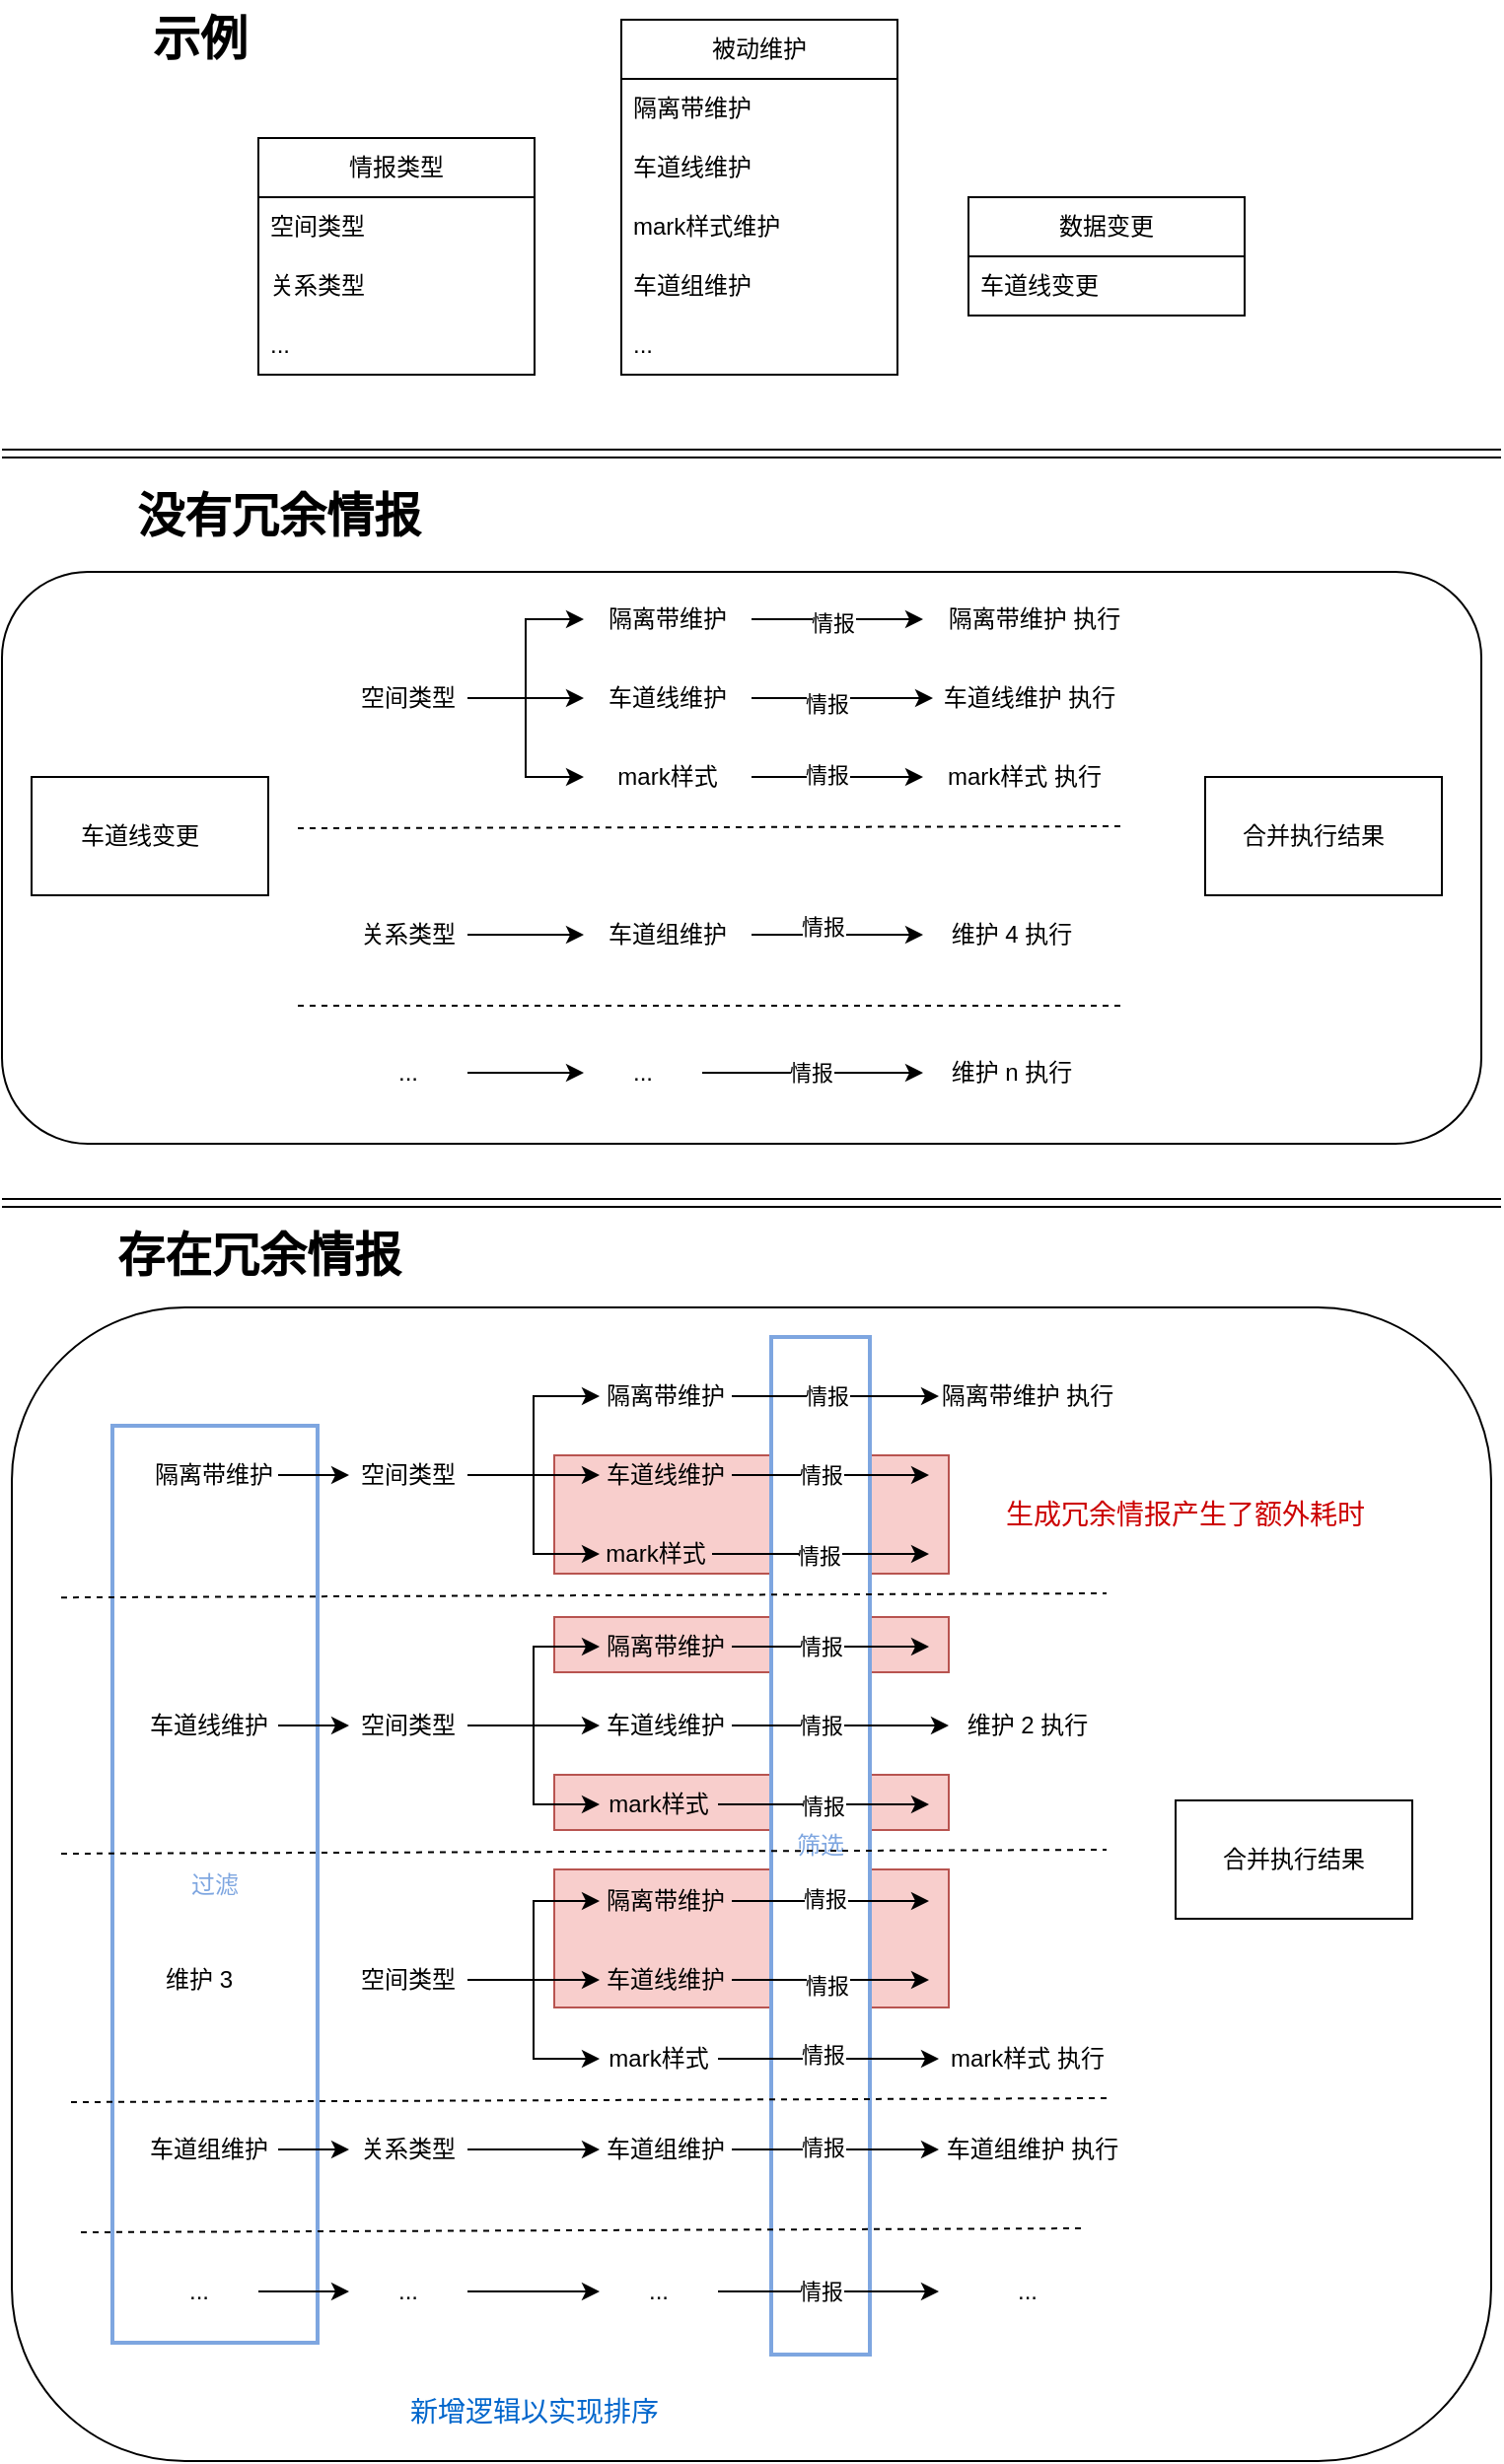 <mxfile version="22.0.8" type="github">
  <diagram id="C5RBs43oDa-KdzZeNtuy" name="Page-1">
    <mxGraphModel dx="1434" dy="796" grid="1" gridSize="10" guides="1" tooltips="1" connect="1" arrows="1" fold="1" page="1" pageScale="1" pageWidth="827" pageHeight="1169" math="0" shadow="0">
      <root>
        <mxCell id="WIyWlLk6GJQsqaUBKTNV-0" />
        <mxCell id="WIyWlLk6GJQsqaUBKTNV-1" parent="WIyWlLk6GJQsqaUBKTNV-0" />
        <mxCell id="J7u77pziyDC-r-UCUrzR-160" value="" style="rounded=1;whiteSpace=wrap;html=1;" parent="WIyWlLk6GJQsqaUBKTNV-1" vertex="1">
          <mxGeometry x="30" y="320" width="750" height="290" as="geometry" />
        </mxCell>
        <mxCell id="J7u77pziyDC-r-UCUrzR-161" value="" style="rounded=0;whiteSpace=wrap;html=1;" parent="WIyWlLk6GJQsqaUBKTNV-1" vertex="1">
          <mxGeometry x="640" y="424" width="120" height="60" as="geometry" />
        </mxCell>
        <mxCell id="J7u77pziyDC-r-UCUrzR-159" value="" style="rounded=1;whiteSpace=wrap;html=1;" parent="WIyWlLk6GJQsqaUBKTNV-1" vertex="1">
          <mxGeometry x="35" y="693" width="750" height="585" as="geometry" />
        </mxCell>
        <mxCell id="J7u77pziyDC-r-UCUrzR-156" value="" style="rounded=0;whiteSpace=wrap;html=1;fillColor=#f8cecc;strokeColor=#b85450;" parent="WIyWlLk6GJQsqaUBKTNV-1" vertex="1">
          <mxGeometry x="310" y="930" width="200" height="28" as="geometry" />
        </mxCell>
        <mxCell id="J7u77pziyDC-r-UCUrzR-155" value="" style="rounded=0;whiteSpace=wrap;html=1;fillColor=#f8cecc;strokeColor=#b85450;" parent="WIyWlLk6GJQsqaUBKTNV-1" vertex="1">
          <mxGeometry x="310" y="850" width="200" height="28" as="geometry" />
        </mxCell>
        <mxCell id="J7u77pziyDC-r-UCUrzR-154" value="" style="rounded=0;whiteSpace=wrap;html=1;fillColor=#f8cecc;strokeColor=#b85450;" parent="WIyWlLk6GJQsqaUBKTNV-1" vertex="1">
          <mxGeometry x="310" y="978" width="200" height="70" as="geometry" />
        </mxCell>
        <mxCell id="J7u77pziyDC-r-UCUrzR-153" value="" style="rounded=0;whiteSpace=wrap;html=1;fillColor=#f8cecc;strokeColor=#b85450;" parent="WIyWlLk6GJQsqaUBKTNV-1" vertex="1">
          <mxGeometry x="310" y="768" width="200" height="60" as="geometry" />
        </mxCell>
        <mxCell id="J7u77pziyDC-r-UCUrzR-152" value="筛选" style="rounded=0;whiteSpace=wrap;html=1;strokeColor=#7EA6E0;strokeWidth=2;fontColor=#7EA6E0;" parent="WIyWlLk6GJQsqaUBKTNV-1" vertex="1">
          <mxGeometry x="420" y="708" width="50" height="516" as="geometry" />
        </mxCell>
        <mxCell id="J7u77pziyDC-r-UCUrzR-151" value="&lt;font color=&quot;#7ea6e0&quot;&gt;过滤&lt;/font&gt;" style="rounded=0;whiteSpace=wrap;html=1;strokeColor=#7EA6E0;strokeWidth=2;" parent="WIyWlLk6GJQsqaUBKTNV-1" vertex="1">
          <mxGeometry x="86" y="753" width="104" height="465" as="geometry" />
        </mxCell>
        <object label="情报类型" id="J7u77pziyDC-r-UCUrzR-0">
          <mxCell style="swimlane;fontStyle=0;childLayout=stackLayout;horizontal=1;startSize=30;horizontalStack=0;resizeParent=1;resizeParentMax=0;resizeLast=0;collapsible=1;marginBottom=0;whiteSpace=wrap;html=1;" parent="WIyWlLk6GJQsqaUBKTNV-1" vertex="1">
            <mxGeometry x="160" y="100" width="140" height="120" as="geometry">
              <mxRectangle x="260" y="50" width="90" height="30" as="alternateBounds" />
            </mxGeometry>
          </mxCell>
        </object>
        <mxCell id="J7u77pziyDC-r-UCUrzR-1" value="空间类型" style="text;strokeColor=none;fillColor=none;align=left;verticalAlign=middle;spacingLeft=4;spacingRight=4;overflow=hidden;points=[[0,0.5],[1,0.5]];portConstraint=eastwest;rotatable=0;whiteSpace=wrap;html=1;" parent="J7u77pziyDC-r-UCUrzR-0" vertex="1">
          <mxGeometry y="30" width="140" height="30" as="geometry" />
        </mxCell>
        <mxCell id="J7u77pziyDC-r-UCUrzR-2" value="关系类型" style="text;strokeColor=none;fillColor=none;align=left;verticalAlign=middle;spacingLeft=4;spacingRight=4;overflow=hidden;points=[[0,0.5],[1,0.5]];portConstraint=eastwest;rotatable=0;whiteSpace=wrap;html=1;" parent="J7u77pziyDC-r-UCUrzR-0" vertex="1">
          <mxGeometry y="60" width="140" height="30" as="geometry" />
        </mxCell>
        <mxCell id="J7u77pziyDC-r-UCUrzR-3" value="..." style="text;strokeColor=none;fillColor=none;align=left;verticalAlign=middle;spacingLeft=4;spacingRight=4;overflow=hidden;points=[[0,0.5],[1,0.5]];portConstraint=eastwest;rotatable=0;whiteSpace=wrap;html=1;" parent="J7u77pziyDC-r-UCUrzR-0" vertex="1">
          <mxGeometry y="90" width="140" height="30" as="geometry" />
        </mxCell>
        <mxCell id="J7u77pziyDC-r-UCUrzR-4" value="被动维护" style="swimlane;fontStyle=0;childLayout=stackLayout;horizontal=1;startSize=30;horizontalStack=0;resizeParent=1;resizeParentMax=0;resizeLast=0;collapsible=1;marginBottom=0;whiteSpace=wrap;html=1;" parent="WIyWlLk6GJQsqaUBKTNV-1" vertex="1">
          <mxGeometry x="344" y="40" width="140" height="180" as="geometry" />
        </mxCell>
        <mxCell id="J7u77pziyDC-r-UCUrzR-5" value="隔离带维护" style="text;strokeColor=none;fillColor=none;align=left;verticalAlign=middle;spacingLeft=4;spacingRight=4;overflow=hidden;points=[[0,0.5],[1,0.5]];portConstraint=eastwest;rotatable=0;whiteSpace=wrap;html=1;" parent="J7u77pziyDC-r-UCUrzR-4" vertex="1">
          <mxGeometry y="30" width="140" height="30" as="geometry" />
        </mxCell>
        <mxCell id="J7u77pziyDC-r-UCUrzR-6" value="车道线维护" style="text;strokeColor=none;fillColor=none;align=left;verticalAlign=middle;spacingLeft=4;spacingRight=4;overflow=hidden;points=[[0,0.5],[1,0.5]];portConstraint=eastwest;rotatable=0;whiteSpace=wrap;html=1;" parent="J7u77pziyDC-r-UCUrzR-4" vertex="1">
          <mxGeometry y="60" width="140" height="30" as="geometry" />
        </mxCell>
        <mxCell id="J7u77pziyDC-r-UCUrzR-7" value="mark样式维护" style="text;strokeColor=none;fillColor=none;align=left;verticalAlign=middle;spacingLeft=4;spacingRight=4;overflow=hidden;points=[[0,0.5],[1,0.5]];portConstraint=eastwest;rotatable=0;whiteSpace=wrap;html=1;" parent="J7u77pziyDC-r-UCUrzR-4" vertex="1">
          <mxGeometry y="90" width="140" height="30" as="geometry" />
        </mxCell>
        <mxCell id="J7u77pziyDC-r-UCUrzR-12" value="车道组维护" style="text;strokeColor=none;fillColor=none;align=left;verticalAlign=middle;spacingLeft=4;spacingRight=4;overflow=hidden;points=[[0,0.5],[1,0.5]];portConstraint=eastwest;rotatable=0;whiteSpace=wrap;html=1;" parent="J7u77pziyDC-r-UCUrzR-4" vertex="1">
          <mxGeometry y="120" width="140" height="30" as="geometry" />
        </mxCell>
        <mxCell id="J7u77pziyDC-r-UCUrzR-11" value="..." style="text;strokeColor=none;fillColor=none;align=left;verticalAlign=middle;spacingLeft=4;spacingRight=4;overflow=hidden;points=[[0,0.5],[1,0.5]];portConstraint=eastwest;rotatable=0;whiteSpace=wrap;html=1;" parent="J7u77pziyDC-r-UCUrzR-4" vertex="1">
          <mxGeometry y="150" width="140" height="30" as="geometry" />
        </mxCell>
        <mxCell id="J7u77pziyDC-r-UCUrzR-13" value="数据变更" style="swimlane;fontStyle=0;childLayout=stackLayout;horizontal=1;startSize=30;horizontalStack=0;resizeParent=1;resizeParentMax=0;resizeLast=0;collapsible=1;marginBottom=0;whiteSpace=wrap;html=1;" parent="WIyWlLk6GJQsqaUBKTNV-1" vertex="1">
          <mxGeometry x="520" y="130" width="140" height="60" as="geometry" />
        </mxCell>
        <mxCell id="J7u77pziyDC-r-UCUrzR-14" value="车道线变更" style="text;strokeColor=none;fillColor=none;align=left;verticalAlign=middle;spacingLeft=4;spacingRight=4;overflow=hidden;points=[[0,0.5],[1,0.5]];portConstraint=eastwest;rotatable=0;whiteSpace=wrap;html=1;" parent="J7u77pziyDC-r-UCUrzR-13" vertex="1">
          <mxGeometry y="30" width="140" height="30" as="geometry" />
        </mxCell>
        <mxCell id="J7u77pziyDC-r-UCUrzR-38" style="edgeStyle=orthogonalEdgeStyle;rounded=0;orthogonalLoop=1;jettySize=auto;html=1;exitX=1;exitY=0.5;exitDx=0;exitDy=0;entryX=0;entryY=0.5;entryDx=0;entryDy=0;" parent="WIyWlLk6GJQsqaUBKTNV-1" source="J7u77pziyDC-r-UCUrzR-18" target="J7u77pziyDC-r-UCUrzR-21" edge="1">
          <mxGeometry relative="1" as="geometry" />
        </mxCell>
        <mxCell id="J7u77pziyDC-r-UCUrzR-18" value="空间类型" style="text;html=1;strokeColor=none;fillColor=none;align=center;verticalAlign=middle;whiteSpace=wrap;rounded=0;" parent="WIyWlLk6GJQsqaUBKTNV-1" vertex="1">
          <mxGeometry x="206" y="369" width="60" height="30" as="geometry" />
        </mxCell>
        <mxCell id="J7u77pziyDC-r-UCUrzR-36" style="edgeStyle=orthogonalEdgeStyle;rounded=0;orthogonalLoop=1;jettySize=auto;html=1;exitX=1;exitY=0.5;exitDx=0;exitDy=0;entryX=0;entryY=0.5;entryDx=0;entryDy=0;" parent="WIyWlLk6GJQsqaUBKTNV-1" source="J7u77pziyDC-r-UCUrzR-19" target="J7u77pziyDC-r-UCUrzR-24" edge="1">
          <mxGeometry relative="1" as="geometry" />
        </mxCell>
        <mxCell id="J7u77pziyDC-r-UCUrzR-19" value="关系类型" style="text;html=1;strokeColor=none;fillColor=none;align=center;verticalAlign=middle;whiteSpace=wrap;rounded=0;" parent="WIyWlLk6GJQsqaUBKTNV-1" vertex="1">
          <mxGeometry x="206" y="489" width="60" height="30" as="geometry" />
        </mxCell>
        <mxCell id="J7u77pziyDC-r-UCUrzR-37" style="edgeStyle=orthogonalEdgeStyle;rounded=0;orthogonalLoop=1;jettySize=auto;html=1;exitX=1;exitY=0.5;exitDx=0;exitDy=0;entryX=0;entryY=0.5;entryDx=0;entryDy=0;" parent="WIyWlLk6GJQsqaUBKTNV-1" source="J7u77pziyDC-r-UCUrzR-20" target="J7u77pziyDC-r-UCUrzR-25" edge="1">
          <mxGeometry relative="1" as="geometry" />
        </mxCell>
        <mxCell id="J7u77pziyDC-r-UCUrzR-20" value="..." style="text;html=1;strokeColor=none;fillColor=none;align=center;verticalAlign=middle;whiteSpace=wrap;rounded=0;" parent="WIyWlLk6GJQsqaUBKTNV-1" vertex="1">
          <mxGeometry x="206" y="559" width="60" height="30" as="geometry" />
        </mxCell>
        <mxCell id="J7u77pziyDC-r-UCUrzR-41" style="edgeStyle=orthogonalEdgeStyle;rounded=0;orthogonalLoop=1;jettySize=auto;html=1;exitX=1;exitY=0.5;exitDx=0;exitDy=0;entryX=0;entryY=0.5;entryDx=0;entryDy=0;" parent="WIyWlLk6GJQsqaUBKTNV-1" source="J7u77pziyDC-r-UCUrzR-21" target="J7u77pziyDC-r-UCUrzR-29" edge="1">
          <mxGeometry relative="1" as="geometry" />
        </mxCell>
        <mxCell id="SqXRmf9C6FIYz_qsP1Pk-2" value="情报" style="edgeLabel;html=1;align=center;verticalAlign=middle;resizable=0;points=[];" vertex="1" connectable="0" parent="J7u77pziyDC-r-UCUrzR-41">
          <mxGeometry x="-0.058" y="-2" relative="1" as="geometry">
            <mxPoint as="offset" />
          </mxGeometry>
        </mxCell>
        <mxCell id="J7u77pziyDC-r-UCUrzR-21" value="隔离带维护" style="text;html=1;strokeColor=none;fillColor=none;align=center;verticalAlign=middle;whiteSpace=wrap;rounded=0;" parent="WIyWlLk6GJQsqaUBKTNV-1" vertex="1">
          <mxGeometry x="325" y="329" width="85" height="30" as="geometry" />
        </mxCell>
        <mxCell id="J7u77pziyDC-r-UCUrzR-42" style="edgeStyle=orthogonalEdgeStyle;rounded=0;orthogonalLoop=1;jettySize=auto;html=1;exitX=1;exitY=0.5;exitDx=0;exitDy=0;entryX=0;entryY=0.5;entryDx=0;entryDy=0;" parent="WIyWlLk6GJQsqaUBKTNV-1" source="J7u77pziyDC-r-UCUrzR-22" target="J7u77pziyDC-r-UCUrzR-30" edge="1">
          <mxGeometry relative="1" as="geometry" />
        </mxCell>
        <mxCell id="SqXRmf9C6FIYz_qsP1Pk-3" value="情报" style="edgeLabel;html=1;align=center;verticalAlign=middle;resizable=0;points=[];" vertex="1" connectable="0" parent="J7u77pziyDC-r-UCUrzR-42">
          <mxGeometry x="-0.174" y="-3" relative="1" as="geometry">
            <mxPoint as="offset" />
          </mxGeometry>
        </mxCell>
        <mxCell id="J7u77pziyDC-r-UCUrzR-22" value="车道线维护" style="text;html=1;strokeColor=none;fillColor=none;align=center;verticalAlign=middle;whiteSpace=wrap;rounded=0;" parent="WIyWlLk6GJQsqaUBKTNV-1" vertex="1">
          <mxGeometry x="325" y="369" width="85" height="30" as="geometry" />
        </mxCell>
        <mxCell id="J7u77pziyDC-r-UCUrzR-43" style="edgeStyle=orthogonalEdgeStyle;rounded=0;orthogonalLoop=1;jettySize=auto;html=1;exitX=1;exitY=0.5;exitDx=0;exitDy=0;entryX=0;entryY=0.5;entryDx=0;entryDy=0;" parent="WIyWlLk6GJQsqaUBKTNV-1" source="J7u77pziyDC-r-UCUrzR-23" target="J7u77pziyDC-r-UCUrzR-31" edge="1">
          <mxGeometry relative="1" as="geometry" />
        </mxCell>
        <mxCell id="SqXRmf9C6FIYz_qsP1Pk-4" value="情报" style="edgeLabel;html=1;align=center;verticalAlign=middle;resizable=0;points=[];" vertex="1" connectable="0" parent="J7u77pziyDC-r-UCUrzR-43">
          <mxGeometry x="-0.126" y="1" relative="1" as="geometry">
            <mxPoint as="offset" />
          </mxGeometry>
        </mxCell>
        <mxCell id="J7u77pziyDC-r-UCUrzR-23" value="mark样式" style="text;html=1;strokeColor=none;fillColor=none;align=center;verticalAlign=middle;whiteSpace=wrap;rounded=0;" parent="WIyWlLk6GJQsqaUBKTNV-1" vertex="1">
          <mxGeometry x="325" y="409" width="85" height="30" as="geometry" />
        </mxCell>
        <mxCell id="J7u77pziyDC-r-UCUrzR-49" style="edgeStyle=orthogonalEdgeStyle;rounded=0;orthogonalLoop=1;jettySize=auto;html=1;exitX=1;exitY=0.5;exitDx=0;exitDy=0;entryX=0;entryY=0.5;entryDx=0;entryDy=0;" parent="WIyWlLk6GJQsqaUBKTNV-1" source="J7u77pziyDC-r-UCUrzR-24" target="J7u77pziyDC-r-UCUrzR-47" edge="1">
          <mxGeometry relative="1" as="geometry" />
        </mxCell>
        <mxCell id="SqXRmf9C6FIYz_qsP1Pk-5" value="情报" style="edgeLabel;html=1;align=center;verticalAlign=middle;resizable=0;points=[];" vertex="1" connectable="0" parent="J7u77pziyDC-r-UCUrzR-49">
          <mxGeometry x="-0.179" y="4" relative="1" as="geometry">
            <mxPoint as="offset" />
          </mxGeometry>
        </mxCell>
        <mxCell id="J7u77pziyDC-r-UCUrzR-24" value="车道组维护" style="text;html=1;strokeColor=none;fillColor=none;align=center;verticalAlign=middle;whiteSpace=wrap;rounded=0;" parent="WIyWlLk6GJQsqaUBKTNV-1" vertex="1">
          <mxGeometry x="325" y="489" width="85" height="30" as="geometry" />
        </mxCell>
        <mxCell id="J7u77pziyDC-r-UCUrzR-50" style="edgeStyle=orthogonalEdgeStyle;rounded=0;orthogonalLoop=1;jettySize=auto;html=1;exitX=1;exitY=0.5;exitDx=0;exitDy=0;entryX=0;entryY=0.5;entryDx=0;entryDy=0;" parent="WIyWlLk6GJQsqaUBKTNV-1" source="J7u77pziyDC-r-UCUrzR-25" target="J7u77pziyDC-r-UCUrzR-48" edge="1">
          <mxGeometry relative="1" as="geometry" />
        </mxCell>
        <mxCell id="SqXRmf9C6FIYz_qsP1Pk-6" value="情报" style="edgeLabel;html=1;align=center;verticalAlign=middle;resizable=0;points=[];" vertex="1" connectable="0" parent="J7u77pziyDC-r-UCUrzR-50">
          <mxGeometry x="-0.018" relative="1" as="geometry">
            <mxPoint as="offset" />
          </mxGeometry>
        </mxCell>
        <mxCell id="J7u77pziyDC-r-UCUrzR-25" value="..." style="text;html=1;strokeColor=none;fillColor=none;align=center;verticalAlign=middle;whiteSpace=wrap;rounded=0;" parent="WIyWlLk6GJQsqaUBKTNV-1" vertex="1">
          <mxGeometry x="325" y="559" width="60" height="30" as="geometry" />
        </mxCell>
        <mxCell id="J7u77pziyDC-r-UCUrzR-29" value="隔离带维护 执行" style="text;html=1;strokeColor=none;fillColor=none;align=center;verticalAlign=middle;whiteSpace=wrap;rounded=0;" parent="WIyWlLk6GJQsqaUBKTNV-1" vertex="1">
          <mxGeometry x="497" y="329" width="113" height="30" as="geometry" />
        </mxCell>
        <mxCell id="J7u77pziyDC-r-UCUrzR-30" value="车道线维护 执行" style="text;html=1;strokeColor=none;fillColor=none;align=center;verticalAlign=middle;whiteSpace=wrap;rounded=0;" parent="WIyWlLk6GJQsqaUBKTNV-1" vertex="1">
          <mxGeometry x="502" y="369" width="98" height="30" as="geometry" />
        </mxCell>
        <mxCell id="J7u77pziyDC-r-UCUrzR-31" value="mark样式 执行" style="text;html=1;strokeColor=none;fillColor=none;align=center;verticalAlign=middle;whiteSpace=wrap;rounded=0;" parent="WIyWlLk6GJQsqaUBKTNV-1" vertex="1">
          <mxGeometry x="497" y="409" width="103" height="30" as="geometry" />
        </mxCell>
        <mxCell id="J7u77pziyDC-r-UCUrzR-32" value="合并执行结果" style="text;html=1;strokeColor=none;fillColor=none;align=center;verticalAlign=middle;whiteSpace=wrap;rounded=0;" parent="WIyWlLk6GJQsqaUBKTNV-1" vertex="1">
          <mxGeometry x="650" y="439" width="90" height="30" as="geometry" />
        </mxCell>
        <mxCell id="J7u77pziyDC-r-UCUrzR-39" style="edgeStyle=orthogonalEdgeStyle;rounded=0;orthogonalLoop=1;jettySize=auto;html=1;exitX=1;exitY=0.5;exitDx=0;exitDy=0;entryX=0;entryY=0.5;entryDx=0;entryDy=0;" parent="WIyWlLk6GJQsqaUBKTNV-1" source="J7u77pziyDC-r-UCUrzR-18" target="J7u77pziyDC-r-UCUrzR-22" edge="1">
          <mxGeometry relative="1" as="geometry">
            <mxPoint x="184.5" y="384" as="sourcePoint" />
            <mxPoint x="295" y="369" as="targetPoint" />
          </mxGeometry>
        </mxCell>
        <mxCell id="J7u77pziyDC-r-UCUrzR-40" style="edgeStyle=orthogonalEdgeStyle;rounded=0;orthogonalLoop=1;jettySize=auto;html=1;exitX=1;exitY=0.5;exitDx=0;exitDy=0;entryX=0;entryY=0.5;entryDx=0;entryDy=0;" parent="WIyWlLk6GJQsqaUBKTNV-1" source="J7u77pziyDC-r-UCUrzR-18" target="J7u77pziyDC-r-UCUrzR-23" edge="1">
          <mxGeometry relative="1" as="geometry">
            <mxPoint x="195" y="384" as="sourcePoint" />
            <mxPoint x="335" y="394" as="targetPoint" />
          </mxGeometry>
        </mxCell>
        <mxCell id="J7u77pziyDC-r-UCUrzR-47" value="维护 4 执行" style="text;html=1;strokeColor=none;fillColor=none;align=center;verticalAlign=middle;whiteSpace=wrap;rounded=0;" parent="WIyWlLk6GJQsqaUBKTNV-1" vertex="1">
          <mxGeometry x="497" y="489" width="90" height="30" as="geometry" />
        </mxCell>
        <mxCell id="J7u77pziyDC-r-UCUrzR-48" value="维护 n 执行" style="text;html=1;strokeColor=none;fillColor=none;align=center;verticalAlign=middle;whiteSpace=wrap;rounded=0;" parent="WIyWlLk6GJQsqaUBKTNV-1" vertex="1">
          <mxGeometry x="497" y="559" width="90" height="30" as="geometry" />
        </mxCell>
        <mxCell id="J7u77pziyDC-r-UCUrzR-56" value="" style="endArrow=none;dashed=1;html=1;rounded=0;" parent="WIyWlLk6GJQsqaUBKTNV-1" edge="1">
          <mxGeometry width="50" height="50" relative="1" as="geometry">
            <mxPoint x="180" y="450" as="sourcePoint" />
            <mxPoint x="600" y="449" as="targetPoint" />
          </mxGeometry>
        </mxCell>
        <mxCell id="J7u77pziyDC-r-UCUrzR-63" value="" style="endArrow=none;dashed=1;html=1;rounded=0;" parent="WIyWlLk6GJQsqaUBKTNV-1" edge="1">
          <mxGeometry width="50" height="50" relative="1" as="geometry">
            <mxPoint x="180" y="540" as="sourcePoint" />
            <mxPoint x="600" y="540" as="targetPoint" />
          </mxGeometry>
        </mxCell>
        <mxCell id="J7u77pziyDC-r-UCUrzR-67" style="edgeStyle=orthogonalEdgeStyle;rounded=0;orthogonalLoop=1;jettySize=auto;html=1;exitX=1;exitY=0.5;exitDx=0;exitDy=0;entryX=0;entryY=0.5;entryDx=0;entryDy=0;" parent="WIyWlLk6GJQsqaUBKTNV-1" source="J7u77pziyDC-r-UCUrzR-68" target="J7u77pziyDC-r-UCUrzR-74" edge="1">
          <mxGeometry relative="1" as="geometry" />
        </mxCell>
        <mxCell id="J7u77pziyDC-r-UCUrzR-68" value="空间类型" style="text;html=1;strokeColor=none;fillColor=none;align=center;verticalAlign=middle;whiteSpace=wrap;rounded=0;" parent="WIyWlLk6GJQsqaUBKTNV-1" vertex="1">
          <mxGeometry x="206" y="763" width="60" height="30" as="geometry" />
        </mxCell>
        <mxCell id="J7u77pziyDC-r-UCUrzR-73" style="edgeStyle=orthogonalEdgeStyle;rounded=0;orthogonalLoop=1;jettySize=auto;html=1;exitX=1;exitY=0.5;exitDx=0;exitDy=0;entryX=0;entryY=0.5;entryDx=0;entryDy=0;" parent="WIyWlLk6GJQsqaUBKTNV-1" source="J7u77pziyDC-r-UCUrzR-74" target="J7u77pziyDC-r-UCUrzR-84" edge="1">
          <mxGeometry relative="1" as="geometry" />
        </mxCell>
        <mxCell id="SqXRmf9C6FIYz_qsP1Pk-7" value="情报" style="edgeLabel;html=1;align=center;verticalAlign=middle;resizable=0;points=[];" vertex="1" connectable="0" parent="J7u77pziyDC-r-UCUrzR-73">
          <mxGeometry x="-0.036" relative="1" as="geometry">
            <mxPoint x="-3" as="offset" />
          </mxGeometry>
        </mxCell>
        <mxCell id="J7u77pziyDC-r-UCUrzR-74" value="隔离带维护" style="text;html=1;strokeColor=none;fillColor=none;align=center;verticalAlign=middle;whiteSpace=wrap;rounded=0;" parent="WIyWlLk6GJQsqaUBKTNV-1" vertex="1">
          <mxGeometry x="333" y="723" width="67" height="30" as="geometry" />
        </mxCell>
        <mxCell id="SqXRmf9C6FIYz_qsP1Pk-18" style="edgeStyle=orthogonalEdgeStyle;rounded=0;orthogonalLoop=1;jettySize=auto;html=1;exitX=1;exitY=0.5;exitDx=0;exitDy=0;" edge="1" parent="WIyWlLk6GJQsqaUBKTNV-1" source="J7u77pziyDC-r-UCUrzR-76">
          <mxGeometry relative="1" as="geometry">
            <mxPoint x="500" y="778" as="targetPoint" />
          </mxGeometry>
        </mxCell>
        <mxCell id="SqXRmf9C6FIYz_qsP1Pk-20" value="情报" style="edgeLabel;html=1;align=center;verticalAlign=middle;resizable=0;points=[];" vertex="1" connectable="0" parent="SqXRmf9C6FIYz_qsP1Pk-18">
          <mxGeometry x="-0.107" relative="1" as="geometry">
            <mxPoint as="offset" />
          </mxGeometry>
        </mxCell>
        <mxCell id="J7u77pziyDC-r-UCUrzR-76" value="车道线维护" style="text;html=1;strokeColor=none;fillColor=none;align=center;verticalAlign=middle;whiteSpace=wrap;rounded=0;" parent="WIyWlLk6GJQsqaUBKTNV-1" vertex="1">
          <mxGeometry x="333" y="763" width="67" height="30" as="geometry" />
        </mxCell>
        <mxCell id="SqXRmf9C6FIYz_qsP1Pk-19" style="edgeStyle=orthogonalEdgeStyle;rounded=0;orthogonalLoop=1;jettySize=auto;html=1;exitX=1;exitY=0.5;exitDx=0;exitDy=0;" edge="1" parent="WIyWlLk6GJQsqaUBKTNV-1" source="J7u77pziyDC-r-UCUrzR-78">
          <mxGeometry relative="1" as="geometry">
            <mxPoint x="500" y="818" as="targetPoint" />
          </mxGeometry>
        </mxCell>
        <mxCell id="SqXRmf9C6FIYz_qsP1Pk-21" value="情报" style="edgeLabel;html=1;align=center;verticalAlign=middle;resizable=0;points=[];" vertex="1" connectable="0" parent="SqXRmf9C6FIYz_qsP1Pk-19">
          <mxGeometry x="-0.033" y="-1" relative="1" as="geometry">
            <mxPoint as="offset" />
          </mxGeometry>
        </mxCell>
        <mxCell id="J7u77pziyDC-r-UCUrzR-78" value="mark样式" style="text;html=1;strokeColor=none;fillColor=none;align=center;verticalAlign=middle;whiteSpace=wrap;rounded=0;" parent="WIyWlLk6GJQsqaUBKTNV-1" vertex="1">
          <mxGeometry x="333" y="803" width="57" height="30" as="geometry" />
        </mxCell>
        <mxCell id="J7u77pziyDC-r-UCUrzR-84" value="隔离带维护 执行" style="text;html=1;strokeColor=none;fillColor=none;align=center;verticalAlign=middle;whiteSpace=wrap;rounded=0;" parent="WIyWlLk6GJQsqaUBKTNV-1" vertex="1">
          <mxGeometry x="505" y="723" width="90" height="30" as="geometry" />
        </mxCell>
        <mxCell id="J7u77pziyDC-r-UCUrzR-90" style="edgeStyle=orthogonalEdgeStyle;rounded=0;orthogonalLoop=1;jettySize=auto;html=1;exitX=1;exitY=0.5;exitDx=0;exitDy=0;entryX=0;entryY=0.5;entryDx=0;entryDy=0;" parent="WIyWlLk6GJQsqaUBKTNV-1" source="J7u77pziyDC-r-UCUrzR-68" target="J7u77pziyDC-r-UCUrzR-76" edge="1">
          <mxGeometry relative="1" as="geometry">
            <mxPoint x="192.5" y="778" as="sourcePoint" />
            <mxPoint x="303" y="763" as="targetPoint" />
          </mxGeometry>
        </mxCell>
        <mxCell id="J7u77pziyDC-r-UCUrzR-91" style="edgeStyle=orthogonalEdgeStyle;rounded=0;orthogonalLoop=1;jettySize=auto;html=1;exitX=1;exitY=0.5;exitDx=0;exitDy=0;entryX=0;entryY=0.5;entryDx=0;entryDy=0;" parent="WIyWlLk6GJQsqaUBKTNV-1" source="J7u77pziyDC-r-UCUrzR-68" target="J7u77pziyDC-r-UCUrzR-78" edge="1">
          <mxGeometry relative="1" as="geometry">
            <mxPoint x="203" y="778" as="sourcePoint" />
            <mxPoint x="343" y="788" as="targetPoint" />
          </mxGeometry>
        </mxCell>
        <mxCell id="J7u77pziyDC-r-UCUrzR-96" value="" style="endArrow=none;dashed=1;html=1;rounded=0;" parent="WIyWlLk6GJQsqaUBKTNV-1" edge="1">
          <mxGeometry width="50" height="50" relative="1" as="geometry">
            <mxPoint x="60" y="840.09" as="sourcePoint" />
            <mxPoint x="590" y="838" as="targetPoint" />
          </mxGeometry>
        </mxCell>
        <mxCell id="J7u77pziyDC-r-UCUrzR-97" value="" style="endArrow=none;dashed=1;html=1;rounded=0;" parent="WIyWlLk6GJQsqaUBKTNV-1" edge="1">
          <mxGeometry width="50" height="50" relative="1" as="geometry">
            <mxPoint x="60" y="970" as="sourcePoint" />
            <mxPoint x="590" y="968" as="targetPoint" />
          </mxGeometry>
        </mxCell>
        <mxCell id="J7u77pziyDC-r-UCUrzR-103" style="edgeStyle=orthogonalEdgeStyle;rounded=0;orthogonalLoop=1;jettySize=auto;html=1;exitX=1;exitY=0.5;exitDx=0;exitDy=0;entryX=0;entryY=0.5;entryDx=0;entryDy=0;" parent="WIyWlLk6GJQsqaUBKTNV-1" source="J7u77pziyDC-r-UCUrzR-98" target="J7u77pziyDC-r-UCUrzR-68" edge="1">
          <mxGeometry relative="1" as="geometry" />
        </mxCell>
        <mxCell id="J7u77pziyDC-r-UCUrzR-98" value="隔离带维护" style="text;html=1;strokeColor=none;fillColor=none;align=center;verticalAlign=middle;whiteSpace=wrap;rounded=0;" parent="WIyWlLk6GJQsqaUBKTNV-1" vertex="1">
          <mxGeometry x="105" y="763" width="65" height="30" as="geometry" />
        </mxCell>
        <mxCell id="J7u77pziyDC-r-UCUrzR-104" style="edgeStyle=orthogonalEdgeStyle;rounded=0;orthogonalLoop=1;jettySize=auto;html=1;exitX=1;exitY=0.5;exitDx=0;exitDy=0;entryX=0;entryY=0.5;entryDx=0;entryDy=0;" parent="WIyWlLk6GJQsqaUBKTNV-1" source="J7u77pziyDC-r-UCUrzR-99" edge="1">
          <mxGeometry relative="1" as="geometry">
            <mxPoint x="206" y="905" as="targetPoint" />
          </mxGeometry>
        </mxCell>
        <mxCell id="J7u77pziyDC-r-UCUrzR-99" value="车道线维护" style="text;html=1;strokeColor=none;fillColor=none;align=center;verticalAlign=middle;whiteSpace=wrap;rounded=0;" parent="WIyWlLk6GJQsqaUBKTNV-1" vertex="1">
          <mxGeometry x="100" y="890" width="70" height="30" as="geometry" />
        </mxCell>
        <mxCell id="J7u77pziyDC-r-UCUrzR-100" value="维护 3" style="text;html=1;strokeColor=none;fillColor=none;align=center;verticalAlign=middle;whiteSpace=wrap;rounded=0;" parent="WIyWlLk6GJQsqaUBKTNV-1" vertex="1">
          <mxGeometry x="100" y="1019" width="60" height="30" as="geometry" />
        </mxCell>
        <mxCell id="J7u77pziyDC-r-UCUrzR-143" style="edgeStyle=orthogonalEdgeStyle;rounded=0;orthogonalLoop=1;jettySize=auto;html=1;exitX=1;exitY=0.5;exitDx=0;exitDy=0;entryX=0;entryY=0.5;entryDx=0;entryDy=0;" parent="WIyWlLk6GJQsqaUBKTNV-1" source="J7u77pziyDC-r-UCUrzR-101" target="J7u77pziyDC-r-UCUrzR-106" edge="1">
          <mxGeometry relative="1" as="geometry" />
        </mxCell>
        <mxCell id="J7u77pziyDC-r-UCUrzR-101" value="车道组维护" style="text;html=1;strokeColor=none;fillColor=none;align=center;verticalAlign=middle;whiteSpace=wrap;rounded=0;" parent="WIyWlLk6GJQsqaUBKTNV-1" vertex="1">
          <mxGeometry x="100" y="1105" width="70" height="30" as="geometry" />
        </mxCell>
        <mxCell id="J7u77pziyDC-r-UCUrzR-144" style="edgeStyle=orthogonalEdgeStyle;rounded=0;orthogonalLoop=1;jettySize=auto;html=1;exitX=1;exitY=0.5;exitDx=0;exitDy=0;entryX=0;entryY=0.5;entryDx=0;entryDy=0;" parent="WIyWlLk6GJQsqaUBKTNV-1" source="J7u77pziyDC-r-UCUrzR-102" target="J7u77pziyDC-r-UCUrzR-108" edge="1">
          <mxGeometry relative="1" as="geometry" />
        </mxCell>
        <mxCell id="J7u77pziyDC-r-UCUrzR-102" value="..." style="text;html=1;strokeColor=none;fillColor=none;align=center;verticalAlign=middle;whiteSpace=wrap;rounded=0;" parent="WIyWlLk6GJQsqaUBKTNV-1" vertex="1">
          <mxGeometry x="100" y="1177" width="60" height="30" as="geometry" />
        </mxCell>
        <mxCell id="J7u77pziyDC-r-UCUrzR-105" style="edgeStyle=orthogonalEdgeStyle;rounded=0;orthogonalLoop=1;jettySize=auto;html=1;exitX=1;exitY=0.5;exitDx=0;exitDy=0;entryX=0;entryY=0.5;entryDx=0;entryDy=0;" parent="WIyWlLk6GJQsqaUBKTNV-1" source="J7u77pziyDC-r-UCUrzR-106" target="J7u77pziyDC-r-UCUrzR-110" edge="1">
          <mxGeometry relative="1" as="geometry" />
        </mxCell>
        <mxCell id="J7u77pziyDC-r-UCUrzR-106" value="关系类型" style="text;html=1;strokeColor=none;fillColor=none;align=center;verticalAlign=middle;whiteSpace=wrap;rounded=0;" parent="WIyWlLk6GJQsqaUBKTNV-1" vertex="1">
          <mxGeometry x="206" y="1105" width="60" height="30" as="geometry" />
        </mxCell>
        <mxCell id="J7u77pziyDC-r-UCUrzR-107" style="edgeStyle=orthogonalEdgeStyle;rounded=0;orthogonalLoop=1;jettySize=auto;html=1;exitX=1;exitY=0.5;exitDx=0;exitDy=0;entryX=0;entryY=0.5;entryDx=0;entryDy=0;" parent="WIyWlLk6GJQsqaUBKTNV-1" source="J7u77pziyDC-r-UCUrzR-108" target="J7u77pziyDC-r-UCUrzR-112" edge="1">
          <mxGeometry relative="1" as="geometry" />
        </mxCell>
        <mxCell id="J7u77pziyDC-r-UCUrzR-108" value="..." style="text;html=1;strokeColor=none;fillColor=none;align=center;verticalAlign=middle;whiteSpace=wrap;rounded=0;" parent="WIyWlLk6GJQsqaUBKTNV-1" vertex="1">
          <mxGeometry x="206" y="1177" width="60" height="30" as="geometry" />
        </mxCell>
        <mxCell id="J7u77pziyDC-r-UCUrzR-109" style="edgeStyle=orthogonalEdgeStyle;rounded=0;orthogonalLoop=1;jettySize=auto;html=1;exitX=1;exitY=0.5;exitDx=0;exitDy=0;entryX=0;entryY=0.5;entryDx=0;entryDy=0;" parent="WIyWlLk6GJQsqaUBKTNV-1" source="J7u77pziyDC-r-UCUrzR-110" target="J7u77pziyDC-r-UCUrzR-113" edge="1">
          <mxGeometry relative="1" as="geometry" />
        </mxCell>
        <mxCell id="SqXRmf9C6FIYz_qsP1Pk-36" value="情报" style="edgeLabel;html=1;align=center;verticalAlign=middle;resizable=0;points=[];" vertex="1" connectable="0" parent="J7u77pziyDC-r-UCUrzR-109">
          <mxGeometry x="-0.124" y="1" relative="1" as="geometry">
            <mxPoint as="offset" />
          </mxGeometry>
        </mxCell>
        <mxCell id="J7u77pziyDC-r-UCUrzR-110" value="车道组维护" style="text;html=1;strokeColor=none;fillColor=none;align=center;verticalAlign=middle;whiteSpace=wrap;rounded=0;" parent="WIyWlLk6GJQsqaUBKTNV-1" vertex="1">
          <mxGeometry x="333" y="1105" width="67" height="30" as="geometry" />
        </mxCell>
        <mxCell id="J7u77pziyDC-r-UCUrzR-111" style="edgeStyle=orthogonalEdgeStyle;rounded=0;orthogonalLoop=1;jettySize=auto;html=1;exitX=1;exitY=0.5;exitDx=0;exitDy=0;entryX=0;entryY=0.5;entryDx=0;entryDy=0;" parent="WIyWlLk6GJQsqaUBKTNV-1" source="J7u77pziyDC-r-UCUrzR-112" target="J7u77pziyDC-r-UCUrzR-114" edge="1">
          <mxGeometry relative="1" as="geometry" />
        </mxCell>
        <mxCell id="SqXRmf9C6FIYz_qsP1Pk-37" value="情报" style="edgeLabel;html=1;align=center;verticalAlign=middle;resizable=0;points=[];" vertex="1" connectable="0" parent="J7u77pziyDC-r-UCUrzR-111">
          <mxGeometry x="-0.071" relative="1" as="geometry">
            <mxPoint as="offset" />
          </mxGeometry>
        </mxCell>
        <mxCell id="J7u77pziyDC-r-UCUrzR-112" value="..." style="text;html=1;strokeColor=none;fillColor=none;align=center;verticalAlign=middle;whiteSpace=wrap;rounded=0;" parent="WIyWlLk6GJQsqaUBKTNV-1" vertex="1">
          <mxGeometry x="333" y="1177" width="60" height="30" as="geometry" />
        </mxCell>
        <mxCell id="J7u77pziyDC-r-UCUrzR-113" value="车道组维护&amp;nbsp;执行" style="text;html=1;strokeColor=none;fillColor=none;align=center;verticalAlign=middle;whiteSpace=wrap;rounded=0;" parent="WIyWlLk6GJQsqaUBKTNV-1" vertex="1">
          <mxGeometry x="505" y="1105" width="95" height="30" as="geometry" />
        </mxCell>
        <mxCell id="J7u77pziyDC-r-UCUrzR-114" value="..." style="text;html=1;strokeColor=none;fillColor=none;align=center;verticalAlign=middle;whiteSpace=wrap;rounded=0;" parent="WIyWlLk6GJQsqaUBKTNV-1" vertex="1">
          <mxGeometry x="505" y="1177" width="90" height="30" as="geometry" />
        </mxCell>
        <mxCell id="J7u77pziyDC-r-UCUrzR-115" style="edgeStyle=orthogonalEdgeStyle;rounded=0;orthogonalLoop=1;jettySize=auto;html=1;exitX=1;exitY=0.5;exitDx=0;exitDy=0;entryX=0;entryY=0.5;entryDx=0;entryDy=0;" parent="WIyWlLk6GJQsqaUBKTNV-1" source="J7u77pziyDC-r-UCUrzR-116" target="J7u77pziyDC-r-UCUrzR-118" edge="1">
          <mxGeometry relative="1" as="geometry" />
        </mxCell>
        <mxCell id="J7u77pziyDC-r-UCUrzR-116" value="空间类型" style="text;html=1;strokeColor=none;fillColor=none;align=center;verticalAlign=middle;whiteSpace=wrap;rounded=0;" parent="WIyWlLk6GJQsqaUBKTNV-1" vertex="1">
          <mxGeometry x="206" y="890" width="60" height="30" as="geometry" />
        </mxCell>
        <mxCell id="SqXRmf9C6FIYz_qsP1Pk-26" style="edgeStyle=orthogonalEdgeStyle;rounded=0;orthogonalLoop=1;jettySize=auto;html=1;exitX=1;exitY=0.5;exitDx=0;exitDy=0;" edge="1" parent="WIyWlLk6GJQsqaUBKTNV-1" source="J7u77pziyDC-r-UCUrzR-118">
          <mxGeometry relative="1" as="geometry">
            <mxPoint x="500" y="865" as="targetPoint" />
          </mxGeometry>
        </mxCell>
        <mxCell id="SqXRmf9C6FIYz_qsP1Pk-27" value="情报" style="edgeLabel;html=1;align=center;verticalAlign=middle;resizable=0;points=[];" vertex="1" connectable="0" parent="SqXRmf9C6FIYz_qsP1Pk-26">
          <mxGeometry x="-0.104" relative="1" as="geometry">
            <mxPoint as="offset" />
          </mxGeometry>
        </mxCell>
        <mxCell id="J7u77pziyDC-r-UCUrzR-118" value="隔离带维护" style="text;html=1;strokeColor=none;fillColor=none;align=center;verticalAlign=middle;whiteSpace=wrap;rounded=0;" parent="WIyWlLk6GJQsqaUBKTNV-1" vertex="1">
          <mxGeometry x="333" y="850" width="67" height="30" as="geometry" />
        </mxCell>
        <mxCell id="J7u77pziyDC-r-UCUrzR-119" style="edgeStyle=orthogonalEdgeStyle;rounded=0;orthogonalLoop=1;jettySize=auto;html=1;exitX=1;exitY=0.5;exitDx=0;exitDy=0;entryX=0;entryY=0.5;entryDx=0;entryDy=0;" parent="WIyWlLk6GJQsqaUBKTNV-1" source="J7u77pziyDC-r-UCUrzR-120" target="J7u77pziyDC-r-UCUrzR-124" edge="1">
          <mxGeometry relative="1" as="geometry" />
        </mxCell>
        <mxCell id="SqXRmf9C6FIYz_qsP1Pk-28" value="情报" style="edgeLabel;html=1;align=center;verticalAlign=middle;resizable=0;points=[];" vertex="1" connectable="0" parent="J7u77pziyDC-r-UCUrzR-119">
          <mxGeometry x="-0.182" relative="1" as="geometry">
            <mxPoint as="offset" />
          </mxGeometry>
        </mxCell>
        <mxCell id="J7u77pziyDC-r-UCUrzR-120" value="车道线维护" style="text;html=1;strokeColor=none;fillColor=none;align=center;verticalAlign=middle;whiteSpace=wrap;rounded=0;" parent="WIyWlLk6GJQsqaUBKTNV-1" vertex="1">
          <mxGeometry x="333" y="890" width="67" height="30" as="geometry" />
        </mxCell>
        <mxCell id="SqXRmf9C6FIYz_qsP1Pk-29" style="edgeStyle=orthogonalEdgeStyle;rounded=0;orthogonalLoop=1;jettySize=auto;html=1;exitX=1;exitY=0.5;exitDx=0;exitDy=0;" edge="1" parent="WIyWlLk6GJQsqaUBKTNV-1" source="J7u77pziyDC-r-UCUrzR-122">
          <mxGeometry relative="1" as="geometry">
            <mxPoint x="500" y="945" as="targetPoint" />
          </mxGeometry>
        </mxCell>
        <mxCell id="SqXRmf9C6FIYz_qsP1Pk-30" value="情报" style="edgeLabel;html=1;align=center;verticalAlign=middle;resizable=0;points=[];" vertex="1" connectable="0" parent="SqXRmf9C6FIYz_qsP1Pk-29">
          <mxGeometry x="0.256" y="-2" relative="1" as="geometry">
            <mxPoint x="-14" y="-2" as="offset" />
          </mxGeometry>
        </mxCell>
        <mxCell id="J7u77pziyDC-r-UCUrzR-122" value="mark样式" style="text;html=1;strokeColor=none;fillColor=none;align=center;verticalAlign=middle;whiteSpace=wrap;rounded=0;" parent="WIyWlLk6GJQsqaUBKTNV-1" vertex="1">
          <mxGeometry x="333" y="930" width="60" height="30" as="geometry" />
        </mxCell>
        <mxCell id="J7u77pziyDC-r-UCUrzR-124" value="维护 2 执行" style="text;html=1;strokeColor=none;fillColor=none;align=center;verticalAlign=middle;whiteSpace=wrap;rounded=0;" parent="WIyWlLk6GJQsqaUBKTNV-1" vertex="1">
          <mxGeometry x="510" y="890" width="80" height="30" as="geometry" />
        </mxCell>
        <mxCell id="J7u77pziyDC-r-UCUrzR-126" style="edgeStyle=orthogonalEdgeStyle;rounded=0;orthogonalLoop=1;jettySize=auto;html=1;exitX=1;exitY=0.5;exitDx=0;exitDy=0;entryX=0;entryY=0.5;entryDx=0;entryDy=0;" parent="WIyWlLk6GJQsqaUBKTNV-1" source="J7u77pziyDC-r-UCUrzR-116" target="J7u77pziyDC-r-UCUrzR-120" edge="1">
          <mxGeometry relative="1" as="geometry">
            <mxPoint x="192.5" y="905" as="sourcePoint" />
            <mxPoint x="303" y="890" as="targetPoint" />
          </mxGeometry>
        </mxCell>
        <mxCell id="J7u77pziyDC-r-UCUrzR-127" style="edgeStyle=orthogonalEdgeStyle;rounded=0;orthogonalLoop=1;jettySize=auto;html=1;exitX=1;exitY=0.5;exitDx=0;exitDy=0;entryX=0;entryY=0.5;entryDx=0;entryDy=0;" parent="WIyWlLk6GJQsqaUBKTNV-1" source="J7u77pziyDC-r-UCUrzR-116" target="J7u77pziyDC-r-UCUrzR-122" edge="1">
          <mxGeometry relative="1" as="geometry">
            <mxPoint x="203" y="905" as="sourcePoint" />
            <mxPoint x="343" y="915" as="targetPoint" />
          </mxGeometry>
        </mxCell>
        <mxCell id="J7u77pziyDC-r-UCUrzR-128" style="edgeStyle=orthogonalEdgeStyle;rounded=0;orthogonalLoop=1;jettySize=auto;html=1;exitX=1;exitY=0.5;exitDx=0;exitDy=0;entryX=0;entryY=0.5;entryDx=0;entryDy=0;" parent="WIyWlLk6GJQsqaUBKTNV-1" source="J7u77pziyDC-r-UCUrzR-129" target="J7u77pziyDC-r-UCUrzR-131" edge="1">
          <mxGeometry relative="1" as="geometry" />
        </mxCell>
        <mxCell id="J7u77pziyDC-r-UCUrzR-129" value="空间类型" style="text;html=1;strokeColor=none;fillColor=none;align=center;verticalAlign=middle;whiteSpace=wrap;rounded=0;" parent="WIyWlLk6GJQsqaUBKTNV-1" vertex="1">
          <mxGeometry x="206" y="1019" width="60" height="30" as="geometry" />
        </mxCell>
        <mxCell id="SqXRmf9C6FIYz_qsP1Pk-31" style="edgeStyle=orthogonalEdgeStyle;rounded=0;orthogonalLoop=1;jettySize=auto;html=1;exitX=1;exitY=0.5;exitDx=0;exitDy=0;" edge="1" parent="WIyWlLk6GJQsqaUBKTNV-1" source="J7u77pziyDC-r-UCUrzR-131">
          <mxGeometry relative="1" as="geometry">
            <mxPoint x="500" y="994" as="targetPoint" />
          </mxGeometry>
        </mxCell>
        <mxCell id="SqXRmf9C6FIYz_qsP1Pk-32" value="情报" style="edgeLabel;html=1;align=center;verticalAlign=middle;resizable=0;points=[];" vertex="1" connectable="0" parent="SqXRmf9C6FIYz_qsP1Pk-31">
          <mxGeometry x="-0.065" y="1" relative="1" as="geometry">
            <mxPoint as="offset" />
          </mxGeometry>
        </mxCell>
        <mxCell id="J7u77pziyDC-r-UCUrzR-131" value="隔离带维护" style="text;html=1;strokeColor=none;fillColor=none;align=center;verticalAlign=middle;whiteSpace=wrap;rounded=0;" parent="WIyWlLk6GJQsqaUBKTNV-1" vertex="1">
          <mxGeometry x="333" y="979" width="67" height="30" as="geometry" />
        </mxCell>
        <mxCell id="SqXRmf9C6FIYz_qsP1Pk-33" style="edgeStyle=orthogonalEdgeStyle;rounded=0;orthogonalLoop=1;jettySize=auto;html=1;exitX=1;exitY=0.5;exitDx=0;exitDy=0;" edge="1" parent="WIyWlLk6GJQsqaUBKTNV-1" source="J7u77pziyDC-r-UCUrzR-133">
          <mxGeometry relative="1" as="geometry">
            <mxPoint x="500" y="1034" as="targetPoint" />
          </mxGeometry>
        </mxCell>
        <mxCell id="SqXRmf9C6FIYz_qsP1Pk-34" value="情报" style="edgeLabel;html=1;align=center;verticalAlign=middle;resizable=0;points=[];" vertex="1" connectable="0" parent="SqXRmf9C6FIYz_qsP1Pk-33">
          <mxGeometry x="0.044" y="-2" relative="1" as="geometry">
            <mxPoint x="-4" as="offset" />
          </mxGeometry>
        </mxCell>
        <mxCell id="J7u77pziyDC-r-UCUrzR-133" value="车道线维护" style="text;html=1;strokeColor=none;fillColor=none;align=center;verticalAlign=middle;whiteSpace=wrap;rounded=0;" parent="WIyWlLk6GJQsqaUBKTNV-1" vertex="1">
          <mxGeometry x="333" y="1019" width="67" height="30" as="geometry" />
        </mxCell>
        <mxCell id="J7u77pziyDC-r-UCUrzR-134" style="edgeStyle=orthogonalEdgeStyle;rounded=0;orthogonalLoop=1;jettySize=auto;html=1;exitX=1;exitY=0.5;exitDx=0;exitDy=0;entryX=0;entryY=0.5;entryDx=0;entryDy=0;" parent="WIyWlLk6GJQsqaUBKTNV-1" source="J7u77pziyDC-r-UCUrzR-135" target="J7u77pziyDC-r-UCUrzR-138" edge="1">
          <mxGeometry relative="1" as="geometry" />
        </mxCell>
        <mxCell id="SqXRmf9C6FIYz_qsP1Pk-35" value="情报" style="edgeLabel;html=1;align=center;verticalAlign=middle;resizable=0;points=[];" vertex="1" connectable="0" parent="J7u77pziyDC-r-UCUrzR-134">
          <mxGeometry x="-0.054" y="2" relative="1" as="geometry">
            <mxPoint as="offset" />
          </mxGeometry>
        </mxCell>
        <mxCell id="J7u77pziyDC-r-UCUrzR-135" value="mark样式" style="text;html=1;strokeColor=none;fillColor=none;align=center;verticalAlign=middle;whiteSpace=wrap;rounded=0;" parent="WIyWlLk6GJQsqaUBKTNV-1" vertex="1">
          <mxGeometry x="333" y="1059" width="60" height="30" as="geometry" />
        </mxCell>
        <mxCell id="J7u77pziyDC-r-UCUrzR-138" value="mark样式 执行" style="text;html=1;strokeColor=none;fillColor=none;align=center;verticalAlign=middle;whiteSpace=wrap;rounded=0;" parent="WIyWlLk6GJQsqaUBKTNV-1" vertex="1">
          <mxGeometry x="505" y="1059" width="90" height="30" as="geometry" />
        </mxCell>
        <mxCell id="J7u77pziyDC-r-UCUrzR-139" style="edgeStyle=orthogonalEdgeStyle;rounded=0;orthogonalLoop=1;jettySize=auto;html=1;exitX=1;exitY=0.5;exitDx=0;exitDy=0;entryX=0;entryY=0.5;entryDx=0;entryDy=0;" parent="WIyWlLk6GJQsqaUBKTNV-1" source="J7u77pziyDC-r-UCUrzR-129" target="J7u77pziyDC-r-UCUrzR-133" edge="1">
          <mxGeometry relative="1" as="geometry">
            <mxPoint x="192.5" y="1034" as="sourcePoint" />
            <mxPoint x="303" y="1019" as="targetPoint" />
          </mxGeometry>
        </mxCell>
        <mxCell id="J7u77pziyDC-r-UCUrzR-140" style="edgeStyle=orthogonalEdgeStyle;rounded=0;orthogonalLoop=1;jettySize=auto;html=1;exitX=1;exitY=0.5;exitDx=0;exitDy=0;entryX=0;entryY=0.5;entryDx=0;entryDy=0;" parent="WIyWlLk6GJQsqaUBKTNV-1" source="J7u77pziyDC-r-UCUrzR-129" target="J7u77pziyDC-r-UCUrzR-135" edge="1">
          <mxGeometry relative="1" as="geometry">
            <mxPoint x="203" y="1034" as="sourcePoint" />
            <mxPoint x="343" y="1044" as="targetPoint" />
          </mxGeometry>
        </mxCell>
        <mxCell id="J7u77pziyDC-r-UCUrzR-141" value="" style="endArrow=none;dashed=1;html=1;rounded=0;" parent="WIyWlLk6GJQsqaUBKTNV-1" edge="1">
          <mxGeometry width="50" height="50" relative="1" as="geometry">
            <mxPoint x="65" y="1096" as="sourcePoint" />
            <mxPoint x="590" y="1094" as="targetPoint" />
          </mxGeometry>
        </mxCell>
        <mxCell id="J7u77pziyDC-r-UCUrzR-142" value="" style="endArrow=none;dashed=1;html=1;rounded=0;" parent="WIyWlLk6GJQsqaUBKTNV-1" edge="1">
          <mxGeometry width="50" height="50" relative="1" as="geometry">
            <mxPoint x="70" y="1162" as="sourcePoint" />
            <mxPoint x="580" y="1160" as="targetPoint" />
          </mxGeometry>
        </mxCell>
        <mxCell id="J7u77pziyDC-r-UCUrzR-145" value="" style="shape=link;html=1;rounded=0;" parent="WIyWlLk6GJQsqaUBKTNV-1" edge="1">
          <mxGeometry width="100" relative="1" as="geometry">
            <mxPoint x="30" y="260" as="sourcePoint" />
            <mxPoint x="790" y="260" as="targetPoint" />
          </mxGeometry>
        </mxCell>
        <mxCell id="J7u77pziyDC-r-UCUrzR-146" value="" style="shape=link;html=1;rounded=0;" parent="WIyWlLk6GJQsqaUBKTNV-1" edge="1">
          <mxGeometry width="100" relative="1" as="geometry">
            <mxPoint x="30" y="640" as="sourcePoint" />
            <mxPoint x="790" y="640" as="targetPoint" />
          </mxGeometry>
        </mxCell>
        <mxCell id="J7u77pziyDC-r-UCUrzR-147" value="示例" style="text;strokeColor=none;fillColor=none;html=1;fontSize=24;fontStyle=1;verticalAlign=middle;align=center;" parent="WIyWlLk6GJQsqaUBKTNV-1" vertex="1">
          <mxGeometry x="80" y="30" width="100" height="40" as="geometry" />
        </mxCell>
        <mxCell id="J7u77pziyDC-r-UCUrzR-148" value="没有冗余情报" style="text;strokeColor=none;fillColor=none;html=1;fontSize=24;fontStyle=1;verticalAlign=middle;align=center;" parent="WIyWlLk6GJQsqaUBKTNV-1" vertex="1">
          <mxGeometry x="120" y="272" width="100" height="40" as="geometry" />
        </mxCell>
        <mxCell id="J7u77pziyDC-r-UCUrzR-149" value="存在冗余情报" style="text;strokeColor=none;fillColor=none;html=1;fontSize=24;fontStyle=1;verticalAlign=middle;align=center;" parent="WIyWlLk6GJQsqaUBKTNV-1" vertex="1">
          <mxGeometry x="110" y="647" width="100" height="40" as="geometry" />
        </mxCell>
        <mxCell id="J7u77pziyDC-r-UCUrzR-157" value="新增逻辑以实现排序" style="text;html=1;strokeColor=none;fillColor=none;align=center;verticalAlign=middle;whiteSpace=wrap;rounded=0;fontSize=14;fontColor=#0066CC;" parent="WIyWlLk6GJQsqaUBKTNV-1" vertex="1">
          <mxGeometry x="230" y="1238" width="140" height="30" as="geometry" />
        </mxCell>
        <mxCell id="J7u77pziyDC-r-UCUrzR-158" value="&lt;font color=&quot;#cc0000&quot;&gt;生成冗余情报产生了额外耗时&lt;/font&gt;" style="text;html=1;strokeColor=none;fillColor=none;align=center;verticalAlign=middle;whiteSpace=wrap;rounded=0;fontSize=14;fontColor=#7EA6E0;" parent="WIyWlLk6GJQsqaUBKTNV-1" vertex="1">
          <mxGeometry x="530" y="783" width="200" height="30" as="geometry" />
        </mxCell>
        <mxCell id="J7u77pziyDC-r-UCUrzR-162" value="" style="rounded=0;whiteSpace=wrap;html=1;" parent="WIyWlLk6GJQsqaUBKTNV-1" vertex="1">
          <mxGeometry x="625" y="943" width="120" height="60" as="geometry" />
        </mxCell>
        <mxCell id="J7u77pziyDC-r-UCUrzR-89" value="合并执行结果" style="text;html=1;strokeColor=none;fillColor=none;align=center;verticalAlign=middle;whiteSpace=wrap;rounded=0;" parent="WIyWlLk6GJQsqaUBKTNV-1" vertex="1">
          <mxGeometry x="640" y="958" width="90" height="30" as="geometry" />
        </mxCell>
        <mxCell id="SqXRmf9C6FIYz_qsP1Pk-0" value="" style="rounded=0;whiteSpace=wrap;html=1;" vertex="1" parent="WIyWlLk6GJQsqaUBKTNV-1">
          <mxGeometry x="45" y="424" width="120" height="60" as="geometry" />
        </mxCell>
        <mxCell id="SqXRmf9C6FIYz_qsP1Pk-1" value="车道线变更" style="text;html=1;strokeColor=none;fillColor=none;align=center;verticalAlign=middle;whiteSpace=wrap;rounded=0;" vertex="1" parent="WIyWlLk6GJQsqaUBKTNV-1">
          <mxGeometry x="55" y="439" width="90" height="30" as="geometry" />
        </mxCell>
      </root>
    </mxGraphModel>
  </diagram>
</mxfile>
